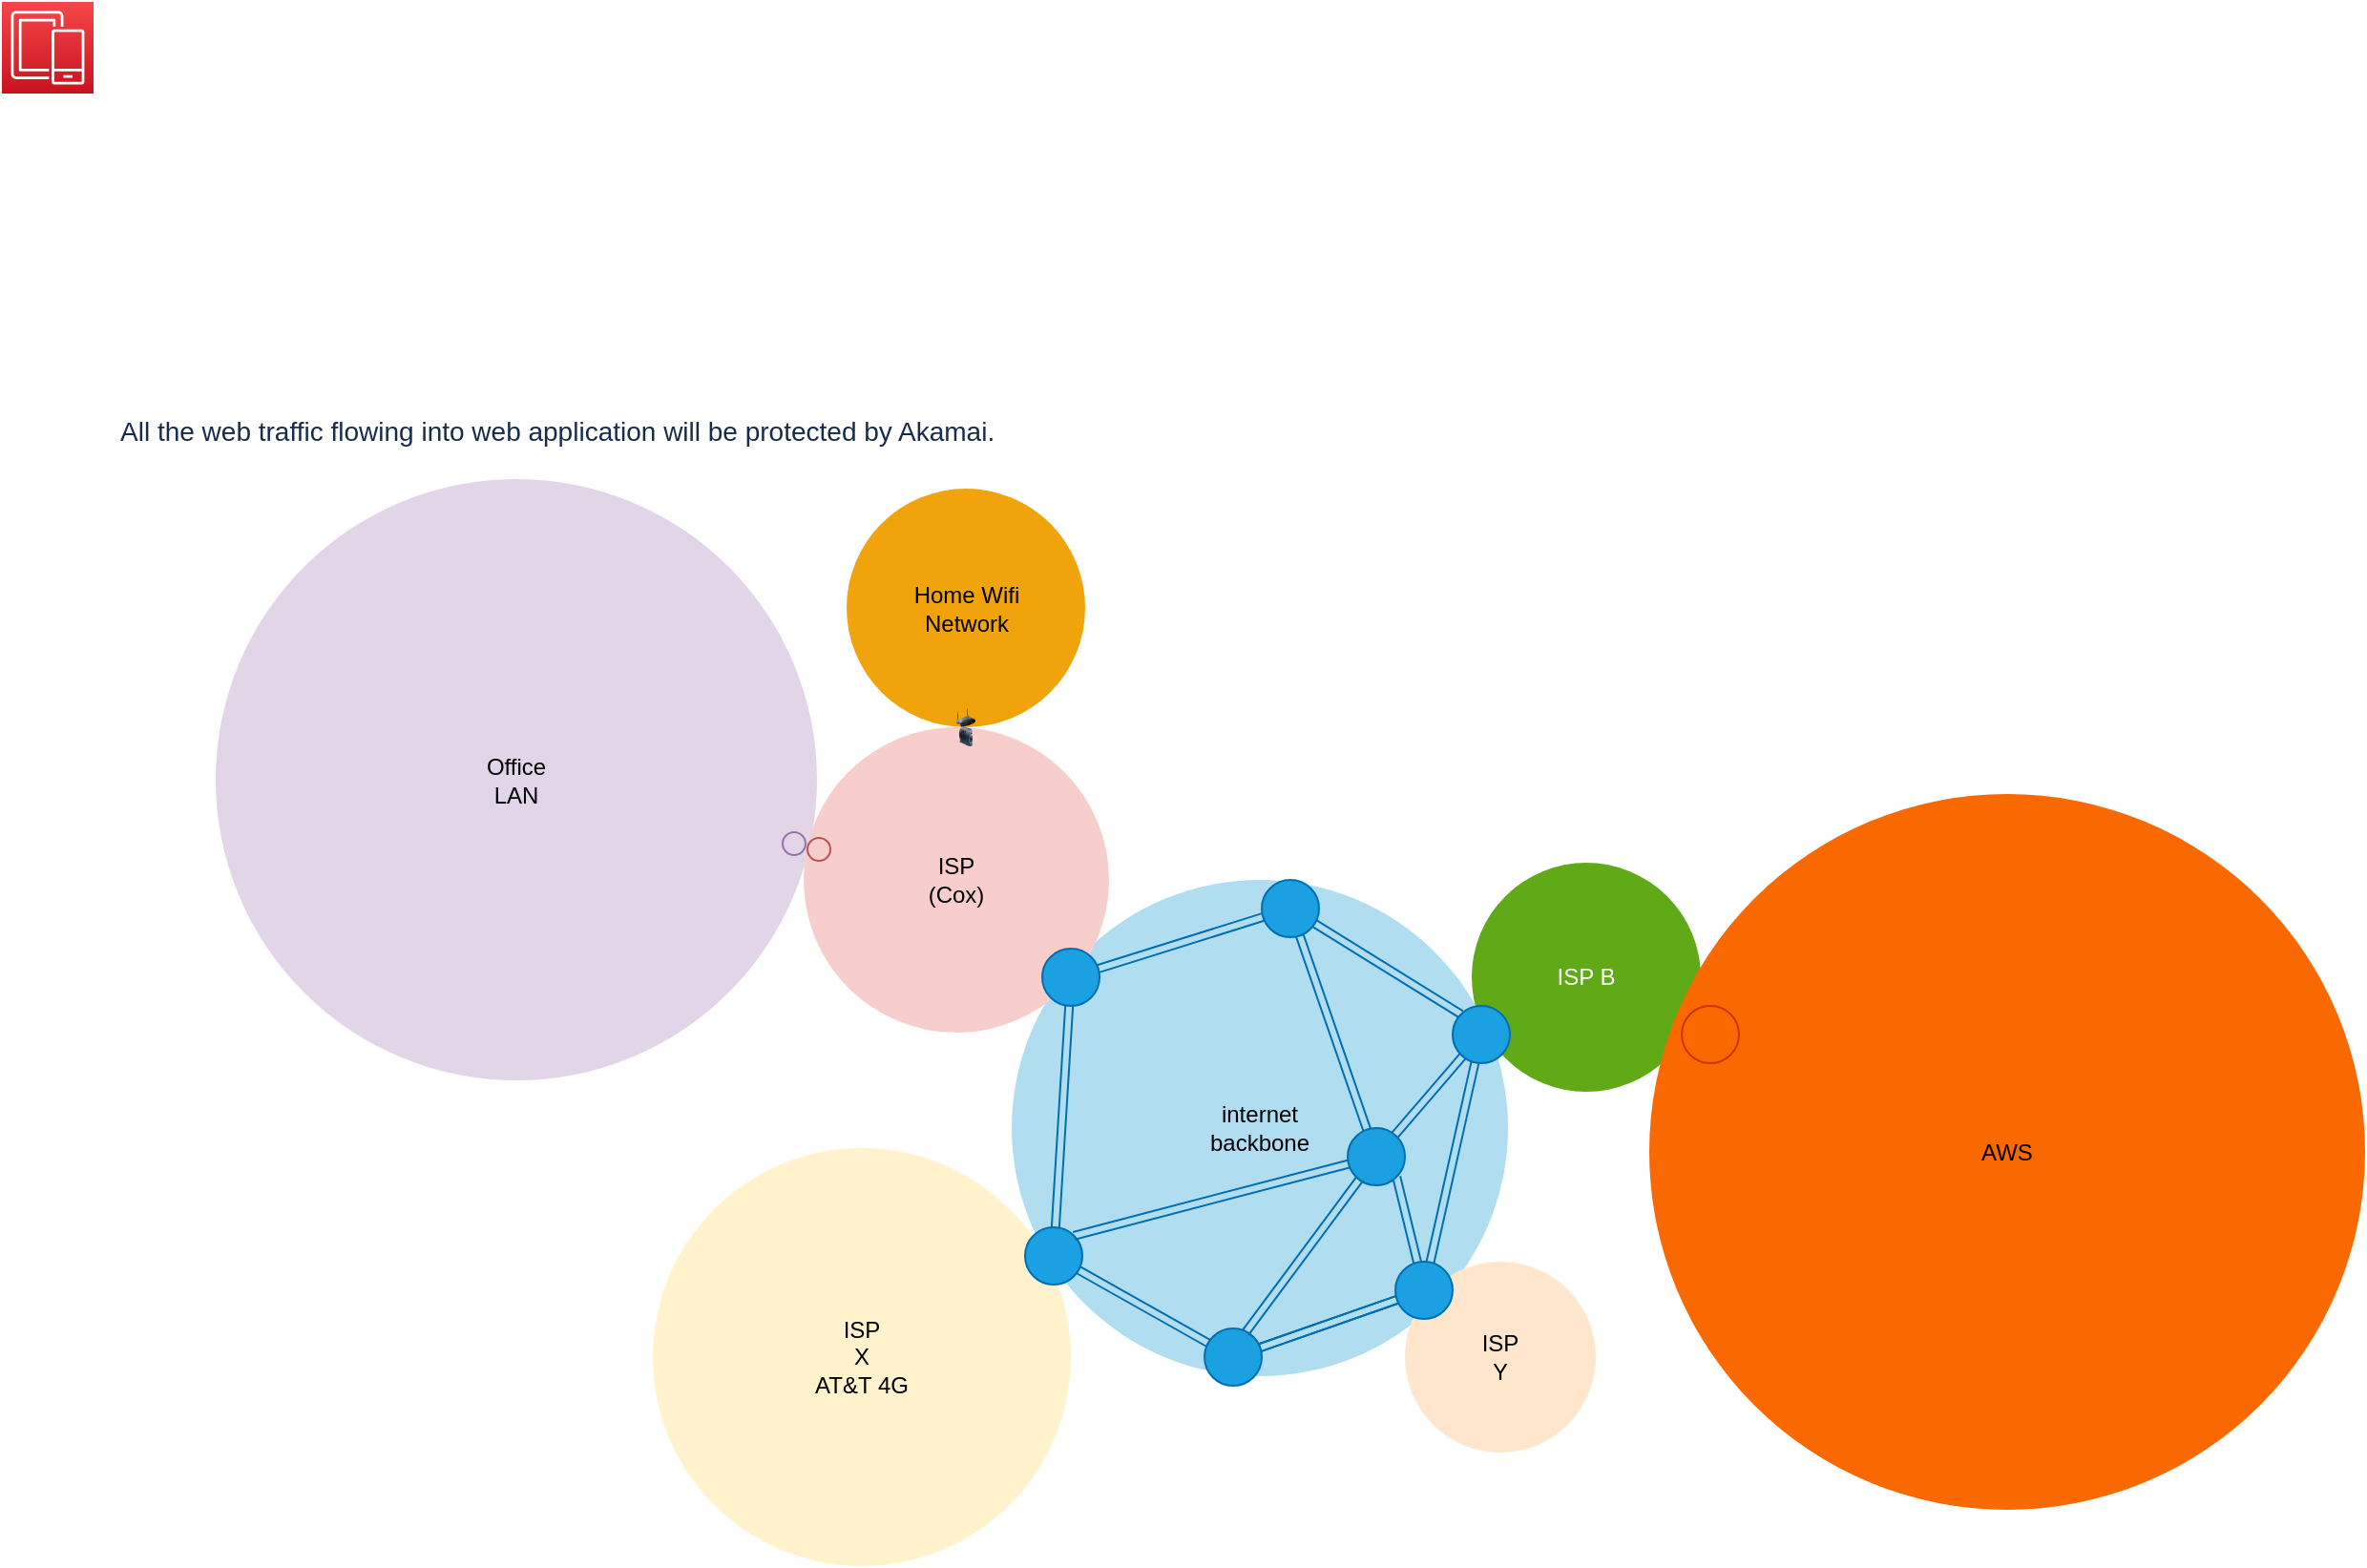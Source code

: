 <mxfile version="14.9.6" type="github">
  <diagram id="wZ5m5fd0sFRycb3nMDRE" name="Page-1">
    <mxGraphModel dx="840" dy="393" grid="1" gridSize="10" guides="1" tooltips="1" connect="1" arrows="1" fold="1" page="1" pageScale="1" pageWidth="1100" pageHeight="850" math="0" shadow="0">
      <root>
        <mxCell id="0" />
        <mxCell id="1" parent="0" />
        <mxCell id="9LF7i5iPYAwtUj0q6y-a-23" value="internet&lt;br&gt;backbone" style="ellipse;whiteSpace=wrap;html=1;aspect=fixed;fillColor=#b1ddf0;strokeColor=none;" vertex="1" parent="1">
          <mxGeometry x="629" y="470" width="260" height="260" as="geometry" />
        </mxCell>
        <mxCell id="9LF7i5iPYAwtUj0q6y-a-22" value="Office &lt;br&gt;LAN" style="ellipse;whiteSpace=wrap;html=1;aspect=fixed;fillColor=#e1d5e7;strokeColor=none;" vertex="1" parent="1">
          <mxGeometry x="212" y="260" width="315" height="315" as="geometry" />
        </mxCell>
        <mxCell id="9LF7i5iPYAwtUj0q6y-a-3" value="&lt;meta charset=&quot;utf-8&quot;&gt;&lt;span style=&quot;color: rgb(23, 43, 77); font-size: 14px; font-style: normal; font-weight: 400; letter-spacing: normal; text-indent: 0px; text-transform: none; word-spacing: 0px; background-color: rgb(255, 255, 255); display: inline; float: none;&quot;&gt;All the web traffic flowing into&amp;nbsp;web application will be protected by Akamai.&amp;nbsp;&lt;/span&gt;" style="text;whiteSpace=wrap;html=1;" vertex="1" parent="1">
          <mxGeometry x="160" y="220" width="490" height="30" as="geometry" />
        </mxCell>
        <mxCell id="9LF7i5iPYAwtUj0q6y-a-6" value="" style="points=[[0,0,0],[0.25,0,0],[0.5,0,0],[0.75,0,0],[1,0,0],[0,1,0],[0.25,1,0],[0.5,1,0],[0.75,1,0],[1,1,0],[0,0.25,0],[0,0.5,0],[0,0.75,0],[1,0.25,0],[1,0.5,0],[1,0.75,0]];outlineConnect=0;fontColor=#232F3E;gradientColor=#F54749;gradientDirection=north;fillColor=#C7131F;strokeColor=#ffffff;dashed=0;verticalLabelPosition=bottom;verticalAlign=top;align=center;html=1;fontSize=12;fontStyle=0;aspect=fixed;shape=mxgraph.aws4.resourceIcon;resIcon=mxgraph.aws4.mobile;" vertex="1" parent="1">
          <mxGeometry x="100" y="10" width="48" height="48" as="geometry" />
        </mxCell>
        <mxCell id="9LF7i5iPYAwtUj0q6y-a-4" value="" style="shape=image;html=1;verticalAlign=top;verticalLabelPosition=bottom;labelBackgroundColor=#ffffff;imageAspect=0;aspect=fixed;image=https://cdn4.iconfinder.com/data/icons/internet-security-flat-2/32/Internet_Security_Browser_webpage_website_web_page-128.png" vertex="1" parent="1">
          <mxGeometry x="300" y="298" width="48" height="48" as="geometry" />
        </mxCell>
        <mxCell id="9LF7i5iPYAwtUj0q6y-a-19" value="ISP&lt;br&gt;(Cox)" style="ellipse;whiteSpace=wrap;html=1;aspect=fixed;fillColor=#f8cecc;strokeColor=none;" vertex="1" parent="1">
          <mxGeometry x="520" y="390" width="160" height="160" as="geometry" />
        </mxCell>
        <mxCell id="9LF7i5iPYAwtUj0q6y-a-20" value="ISP&lt;br&gt;X&lt;br&gt;AT&amp;amp;T 4G" style="ellipse;whiteSpace=wrap;html=1;aspect=fixed;fillColor=#fff2cc;strokeColor=none;" vertex="1" parent="1">
          <mxGeometry x="441" y="610.5" width="219" height="219" as="geometry" />
        </mxCell>
        <mxCell id="9LF7i5iPYAwtUj0q6y-a-24" value="ISP B" style="ellipse;whiteSpace=wrap;html=1;aspect=fixed;fillColor=#60a917;fontColor=#ffffff;strokeColor=none;" vertex="1" parent="1">
          <mxGeometry x="870" y="461" width="120" height="120" as="geometry" />
        </mxCell>
        <mxCell id="9LF7i5iPYAwtUj0q6y-a-25" value="AWS" style="ellipse;whiteSpace=wrap;html=1;aspect=fixed;fillColor=#fa6800;fontColor=#000000;strokeColor=none;" vertex="1" parent="1">
          <mxGeometry x="963" y="425" width="375" height="375" as="geometry" />
        </mxCell>
        <mxCell id="9LF7i5iPYAwtUj0q6y-a-47" value="" style="edgeStyle=none;rounded=0;orthogonalLoop=1;jettySize=auto;html=1;endArrow=none;endFill=0;shape=link;fillColor=#1ba1e2;strokeColor=#006EAF;" edge="1" parent="1" source="9LF7i5iPYAwtUj0q6y-a-27" target="9LF7i5iPYAwtUj0q6y-a-46">
          <mxGeometry relative="1" as="geometry" />
        </mxCell>
        <mxCell id="9LF7i5iPYAwtUj0q6y-a-27" value="" style="ellipse;whiteSpace=wrap;html=1;aspect=fixed;fillColor=#1ba1e2;fontColor=#ffffff;strokeColor=#006EAF;" vertex="1" parent="1">
          <mxGeometry x="860" y="536" width="30" height="30" as="geometry" />
        </mxCell>
        <mxCell id="9LF7i5iPYAwtUj0q6y-a-40" value="" style="rounded=0;orthogonalLoop=1;jettySize=auto;html=1;endArrow=none;endFill=0;shape=link;fillColor=#1ba1e2;strokeColor=#006EAF;" edge="1" parent="1" source="9LF7i5iPYAwtUj0q6y-a-29" target="9LF7i5iPYAwtUj0q6y-a-35">
          <mxGeometry relative="1" as="geometry" />
        </mxCell>
        <mxCell id="9LF7i5iPYAwtUj0q6y-a-41" value="" style="edgeStyle=none;rounded=0;orthogonalLoop=1;jettySize=auto;html=1;endArrow=none;endFill=0;shape=link;fillColor=#1ba1e2;strokeColor=#006EAF;" edge="1" parent="1" source="9LF7i5iPYAwtUj0q6y-a-29" target="9LF7i5iPYAwtUj0q6y-a-30">
          <mxGeometry relative="1" as="geometry" />
        </mxCell>
        <mxCell id="9LF7i5iPYAwtUj0q6y-a-29" value="" style="ellipse;whiteSpace=wrap;html=1;aspect=fixed;fillColor=#1ba1e2;fontColor=#ffffff;strokeColor=#006EAF;" vertex="1" parent="1">
          <mxGeometry x="645" y="506" width="30" height="30" as="geometry" />
        </mxCell>
        <mxCell id="9LF7i5iPYAwtUj0q6y-a-43" value="" style="edgeStyle=none;rounded=0;orthogonalLoop=1;jettySize=auto;html=1;endArrow=none;endFill=0;shape=link;fillColor=#1ba1e2;strokeColor=#006EAF;" edge="1" parent="1" source="9LF7i5iPYAwtUj0q6y-a-30" target="9LF7i5iPYAwtUj0q6y-a-42">
          <mxGeometry relative="1" as="geometry" />
        </mxCell>
        <mxCell id="9LF7i5iPYAwtUj0q6y-a-30" value="" style="ellipse;whiteSpace=wrap;html=1;aspect=fixed;fillColor=#1ba1e2;fontColor=#ffffff;strokeColor=#006EAF;" vertex="1" parent="1">
          <mxGeometry x="636" y="652" width="30" height="30" as="geometry" />
        </mxCell>
        <mxCell id="9LF7i5iPYAwtUj0q6y-a-31" value="ISP&lt;br&gt;Y" style="ellipse;whiteSpace=wrap;html=1;aspect=fixed;fillColor=#ffe6cc;strokeColor=none;" vertex="1" parent="1">
          <mxGeometry x="835" y="670" width="100" height="100" as="geometry" />
        </mxCell>
        <mxCell id="9LF7i5iPYAwtUj0q6y-a-45" value="" style="edgeStyle=none;rounded=0;orthogonalLoop=1;jettySize=auto;html=1;endArrow=none;endFill=0;shape=link;fillColor=#1ba1e2;strokeColor=#006EAF;" edge="1" parent="1" source="9LF7i5iPYAwtUj0q6y-a-32" target="9LF7i5iPYAwtUj0q6y-a-27">
          <mxGeometry relative="1" as="geometry" />
        </mxCell>
        <mxCell id="9LF7i5iPYAwtUj0q6y-a-53" value="" style="edgeStyle=none;shape=link;rounded=0;orthogonalLoop=1;jettySize=auto;html=1;endArrow=none;endFill=0;fillColor=#1ba1e2;strokeColor=#006EAF;" edge="1" parent="1" source="9LF7i5iPYAwtUj0q6y-a-32" target="9LF7i5iPYAwtUj0q6y-a-42">
          <mxGeometry relative="1" as="geometry" />
        </mxCell>
        <mxCell id="9LF7i5iPYAwtUj0q6y-a-55" value="" style="edgeStyle=none;shape=link;rounded=0;orthogonalLoop=1;jettySize=auto;html=1;endArrow=none;endFill=0;entryX=1;entryY=1;entryDx=0;entryDy=0;fillColor=#1ba1e2;strokeColor=#006EAF;" edge="1" parent="1" source="9LF7i5iPYAwtUj0q6y-a-32" target="9LF7i5iPYAwtUj0q6y-a-46">
          <mxGeometry relative="1" as="geometry" />
        </mxCell>
        <mxCell id="9LF7i5iPYAwtUj0q6y-a-32" value="" style="ellipse;whiteSpace=wrap;html=1;aspect=fixed;fillColor=#1ba1e2;fontColor=#ffffff;strokeColor=#006EAF;" vertex="1" parent="1">
          <mxGeometry x="830" y="670" width="30" height="30" as="geometry" />
        </mxCell>
        <mxCell id="9LF7i5iPYAwtUj0q6y-a-34" value="" style="ellipse;whiteSpace=wrap;html=1;aspect=fixed;strokeColor=#C73500;fillColor=#fa6800;fontColor=#000000;" vertex="1" parent="1">
          <mxGeometry x="980" y="536" width="30" height="30" as="geometry" />
        </mxCell>
        <mxCell id="9LF7i5iPYAwtUj0q6y-a-56" value="" style="edgeStyle=none;shape=link;rounded=0;orthogonalLoop=1;jettySize=auto;html=1;endArrow=none;endFill=0;entryX=0;entryY=0;entryDx=0;entryDy=0;fillColor=#1ba1e2;strokeColor=#006EAF;" edge="1" parent="1" source="9LF7i5iPYAwtUj0q6y-a-35" target="9LF7i5iPYAwtUj0q6y-a-27">
          <mxGeometry relative="1" as="geometry" />
        </mxCell>
        <mxCell id="9LF7i5iPYAwtUj0q6y-a-35" value="" style="ellipse;whiteSpace=wrap;html=1;aspect=fixed;fillColor=#1ba1e2;fontColor=#ffffff;strokeColor=#006EAF;" vertex="1" parent="1">
          <mxGeometry x="760" y="470" width="30" height="30" as="geometry" />
        </mxCell>
        <mxCell id="9LF7i5iPYAwtUj0q6y-a-36" value="" style="shape=image;html=1;verticalAlign=top;verticalLabelPosition=bottom;labelBackgroundColor=#ffffff;imageAspect=0;aspect=fixed;image=https://cdn4.iconfinder.com/data/icons/internet-security-flat-2/32/Internet_Security_Browser_webpage_website_web_page-128.png" vertex="1" parent="1">
          <mxGeometry x="300" y="480" width="48" height="48" as="geometry" />
        </mxCell>
        <mxCell id="9LF7i5iPYAwtUj0q6y-a-37" value="Home Wifi &lt;br&gt;Network" style="ellipse;whiteSpace=wrap;html=1;aspect=fixed;fillColor=#f0a30a;fontColor=#000000;strokeColor=none;" vertex="1" parent="1">
          <mxGeometry x="542.5" y="265" width="125" height="125" as="geometry" />
        </mxCell>
        <mxCell id="9LF7i5iPYAwtUj0q6y-a-39" value="" style="shape=image;html=1;verticalAlign=top;verticalLabelPosition=bottom;labelBackgroundColor=#ffffff;imageAspect=0;aspect=fixed;image=https://cdn4.iconfinder.com/data/icons/internet-security-flat-2/32/Internet_Security_Browser_webpage_website_web_page-128.png" vertex="1" parent="1">
          <mxGeometry x="581" y="270" width="48" height="48" as="geometry" />
        </mxCell>
        <mxCell id="9LF7i5iPYAwtUj0q6y-a-44" value="" style="edgeStyle=none;rounded=0;orthogonalLoop=1;jettySize=auto;html=1;endArrow=none;endFill=0;shape=link;fillColor=#1ba1e2;strokeColor=#006EAF;" edge="1" parent="1" source="9LF7i5iPYAwtUj0q6y-a-42" target="9LF7i5iPYAwtUj0q6y-a-32">
          <mxGeometry relative="1" as="geometry" />
        </mxCell>
        <mxCell id="9LF7i5iPYAwtUj0q6y-a-42" value="" style="ellipse;whiteSpace=wrap;html=1;aspect=fixed;fillColor=#1ba1e2;fontColor=#ffffff;strokeColor=#006EAF;" vertex="1" parent="1">
          <mxGeometry x="730" y="705" width="30" height="30" as="geometry" />
        </mxCell>
        <mxCell id="9LF7i5iPYAwtUj0q6y-a-48" value="" style="edgeStyle=none;rounded=0;orthogonalLoop=1;jettySize=auto;html=1;endArrow=none;endFill=0;shape=link;fillColor=#1ba1e2;strokeColor=#006EAF;" edge="1" parent="1" source="9LF7i5iPYAwtUj0q6y-a-46" target="9LF7i5iPYAwtUj0q6y-a-35">
          <mxGeometry relative="1" as="geometry" />
        </mxCell>
        <mxCell id="9LF7i5iPYAwtUj0q6y-a-50" value="" style="edgeStyle=none;shape=link;rounded=0;orthogonalLoop=1;jettySize=auto;html=1;endArrow=none;endFill=0;entryX=1;entryY=0;entryDx=0;entryDy=0;fillColor=#1ba1e2;strokeColor=#006EAF;" edge="1" parent="1" source="9LF7i5iPYAwtUj0q6y-a-46" target="9LF7i5iPYAwtUj0q6y-a-30">
          <mxGeometry relative="1" as="geometry">
            <mxPoint x="721.5" y="655" as="targetPoint" />
          </mxGeometry>
        </mxCell>
        <mxCell id="9LF7i5iPYAwtUj0q6y-a-52" value="" style="edgeStyle=none;shape=link;rounded=0;orthogonalLoop=1;jettySize=auto;html=1;endArrow=none;endFill=0;entryX=0.714;entryY=0.076;entryDx=0;entryDy=0;fillColor=#1ba1e2;strokeColor=#006EAF;entryPerimeter=0;" edge="1" parent="1" source="9LF7i5iPYAwtUj0q6y-a-46" target="9LF7i5iPYAwtUj0q6y-a-42">
          <mxGeometry relative="1" as="geometry">
            <mxPoint x="721.5" y="640" as="targetPoint" />
          </mxGeometry>
        </mxCell>
        <mxCell id="9LF7i5iPYAwtUj0q6y-a-46" value="" style="ellipse;whiteSpace=wrap;html=1;aspect=fixed;fillColor=#1ba1e2;fontColor=#ffffff;strokeColor=#006EAF;" vertex="1" parent="1">
          <mxGeometry x="805" y="600" width="30" height="30" as="geometry" />
        </mxCell>
        <mxCell id="9LF7i5iPYAwtUj0q6y-a-57" value="" style="ellipse;whiteSpace=wrap;html=1;aspect=fixed;strokeColor=#9673a6;fillColor=#e1d5e7;" vertex="1" parent="1">
          <mxGeometry x="509" y="445" width="12" height="12" as="geometry" />
        </mxCell>
        <mxCell id="9LF7i5iPYAwtUj0q6y-a-60" value="" style="image;html=1;image=img/lib/clip_art/networking/Wireless_Router_128x128.png;fillColor=none;" vertex="1" parent="1">
          <mxGeometry x="600" y="380" width="10" height="10" as="geometry" />
        </mxCell>
        <mxCell id="9LF7i5iPYAwtUj0q6y-a-61" value="" style="image;html=1;image=img/lib/clip_art/networking/Modem_128x128.png;fillColor=none;" vertex="1" parent="1">
          <mxGeometry x="600" y="390" width="10" height="10" as="geometry" />
        </mxCell>
        <mxCell id="9LF7i5iPYAwtUj0q6y-a-63" value="" style="ellipse;whiteSpace=wrap;html=1;aspect=fixed;strokeColor=#b85450;fillColor=#f8cecc;" vertex="1" parent="1">
          <mxGeometry x="522" y="448" width="12" height="12" as="geometry" />
        </mxCell>
        <mxCell id="9LF7i5iPYAwtUj0q6y-a-64" value="" style="shape=image;html=1;verticalAlign=top;verticalLabelPosition=bottom;labelBackgroundColor=#ffffff;imageAspect=0;aspect=fixed;image=https://cdn4.iconfinder.com/data/icons/internet-security-flat-2/32/Internet_Security_Browser_webpage_website_web_page-128.png" vertex="1" parent="1">
          <mxGeometry x="330" y="696" width="48" height="48" as="geometry" />
        </mxCell>
      </root>
    </mxGraphModel>
  </diagram>
</mxfile>
